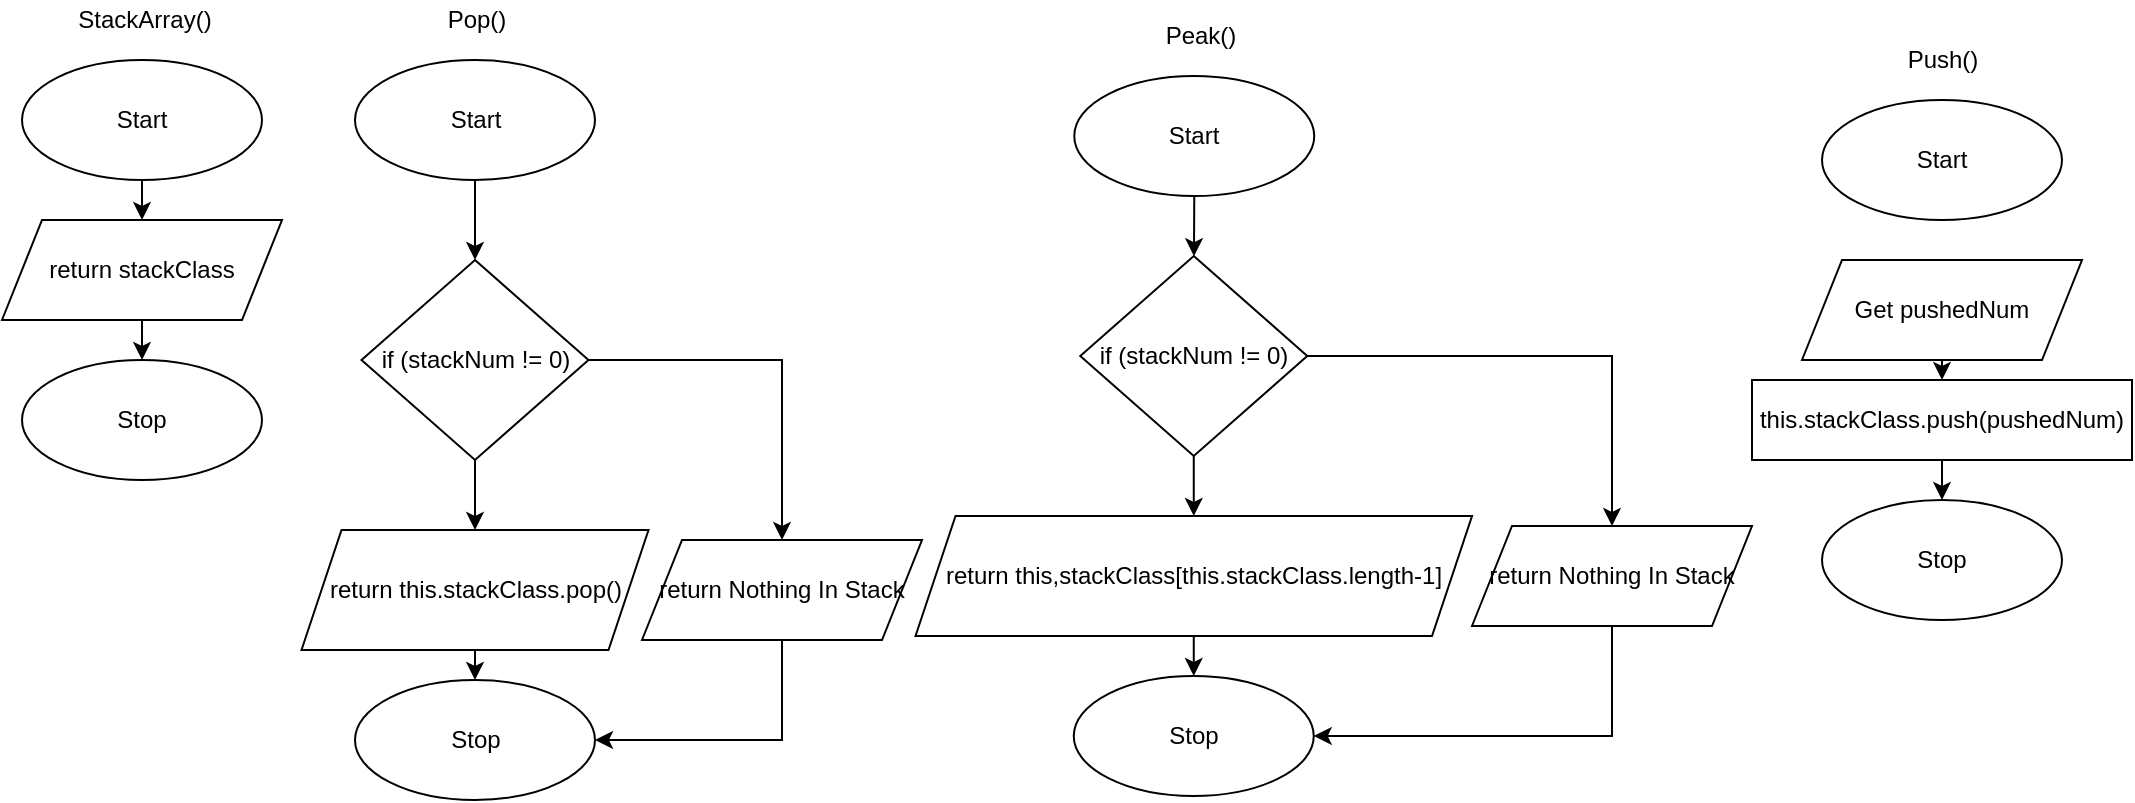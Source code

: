 <mxfile>
    <diagram id="bVoswQC8T6PlKmy4Bn8u" name="Page-1">
        <mxGraphModel dx="1953" dy="1362" grid="1" gridSize="10" guides="1" tooltips="1" connect="1" arrows="1" fold="1" page="1" pageScale="1" pageWidth="827" pageHeight="1169" math="0" shadow="0">
            <root>
                <mxCell id="0"/>
                <mxCell id="1" parent="0"/>
                <mxCell id="311" style="edgeStyle=none;html=1;entryX=0.5;entryY=0;entryDx=0;entryDy=0;" edge="1" parent="1" source="312" target="314">
                    <mxGeometry relative="1" as="geometry"/>
                </mxCell>
                <mxCell id="312" value="Start" style="ellipse;whiteSpace=wrap;html=1;" vertex="1" parent="1">
                    <mxGeometry x="340" y="680" width="120" height="60" as="geometry"/>
                </mxCell>
                <mxCell id="313" value="" style="edgeStyle=none;html=1;" edge="1" parent="1" source="314" target="315">
                    <mxGeometry relative="1" as="geometry"/>
                </mxCell>
                <mxCell id="314" value="return stackClass" style="shape=parallelogram;perimeter=parallelogramPerimeter;whiteSpace=wrap;html=1;fixedSize=1;" vertex="1" parent="1">
                    <mxGeometry x="330" y="760" width="140" height="50" as="geometry"/>
                </mxCell>
                <mxCell id="315" value="Stop" style="ellipse;whiteSpace=wrap;html=1;" vertex="1" parent="1">
                    <mxGeometry x="340" y="830" width="120" height="60" as="geometry"/>
                </mxCell>
                <mxCell id="316" value="StackArray()" style="text;html=1;align=center;verticalAlign=middle;resizable=0;points=[];autosize=1;strokeColor=none;fillColor=none;" vertex="1" parent="1">
                    <mxGeometry x="360.5" y="650" width="80" height="20" as="geometry"/>
                </mxCell>
                <mxCell id="341" value="" style="edgeStyle=none;html=1;" edge="1" parent="1" source="318" target="340">
                    <mxGeometry relative="1" as="geometry"/>
                </mxCell>
                <mxCell id="318" value="Start" style="ellipse;whiteSpace=wrap;html=1;" vertex="1" parent="1">
                    <mxGeometry x="506.5" y="680" width="120" height="60" as="geometry"/>
                </mxCell>
                <mxCell id="319" value="" style="edgeStyle=none;html=1;" edge="1" parent="1" source="320" target="321">
                    <mxGeometry relative="1" as="geometry"/>
                </mxCell>
                <mxCell id="320" value="return this.stackClass.pop()" style="shape=parallelogram;perimeter=parallelogramPerimeter;whiteSpace=wrap;html=1;fixedSize=1;" vertex="1" parent="1">
                    <mxGeometry x="479.75" y="915" width="173.5" height="60" as="geometry"/>
                </mxCell>
                <mxCell id="321" value="Stop" style="ellipse;whiteSpace=wrap;html=1;" vertex="1" parent="1">
                    <mxGeometry x="506.5" y="990" width="120" height="60" as="geometry"/>
                </mxCell>
                <mxCell id="322" value="Pop()" style="text;html=1;align=center;verticalAlign=middle;resizable=0;points=[];autosize=1;strokeColor=none;fillColor=none;" vertex="1" parent="1">
                    <mxGeometry x="546.5" y="650" width="40" height="20" as="geometry"/>
                </mxCell>
                <mxCell id="324" value="Start" style="ellipse;whiteSpace=wrap;html=1;" vertex="1" parent="1">
                    <mxGeometry x="1240" y="700" width="120" height="60" as="geometry"/>
                </mxCell>
                <mxCell id="325" style="edgeStyle=none;html=1;entryX=0.5;entryY=0;entryDx=0;entryDy=0;" edge="1" parent="1" source="326" target="330">
                    <mxGeometry relative="1" as="geometry"/>
                </mxCell>
                <mxCell id="326" value="Get pushedNum" style="shape=parallelogram;perimeter=parallelogramPerimeter;whiteSpace=wrap;html=1;fixedSize=1;" vertex="1" parent="1">
                    <mxGeometry x="1230" y="780" width="140" height="50" as="geometry"/>
                </mxCell>
                <mxCell id="327" value="Stop" style="ellipse;whiteSpace=wrap;html=1;" vertex="1" parent="1">
                    <mxGeometry x="1240" y="900" width="120" height="60" as="geometry"/>
                </mxCell>
                <mxCell id="328" value="Push()" style="text;html=1;align=center;verticalAlign=middle;resizable=0;points=[];autosize=1;strokeColor=none;fillColor=none;" vertex="1" parent="1">
                    <mxGeometry x="1275" y="670" width="50" height="20" as="geometry"/>
                </mxCell>
                <mxCell id="329" value="" style="edgeStyle=none;html=1;" edge="1" parent="1" source="330" target="327">
                    <mxGeometry relative="1" as="geometry"/>
                </mxCell>
                <mxCell id="330" value="this.stackClass.push(pushedNum)" style="whiteSpace=wrap;html=1;" vertex="1" parent="1">
                    <mxGeometry x="1205" y="840" width="190" height="40" as="geometry"/>
                </mxCell>
                <mxCell id="349" value="" style="edgeStyle=none;rounded=0;html=1;" edge="1" parent="1" source="332" target="347">
                    <mxGeometry relative="1" as="geometry"/>
                </mxCell>
                <mxCell id="332" value="Start" style="ellipse;whiteSpace=wrap;html=1;" vertex="1" parent="1">
                    <mxGeometry x="866.13" y="688" width="120" height="60" as="geometry"/>
                </mxCell>
                <mxCell id="339" value="" style="edgeStyle=none;html=1;" edge="1" parent="1" source="334" target="335">
                    <mxGeometry relative="1" as="geometry"/>
                </mxCell>
                <mxCell id="334" value="return this,stackClass[this.stackClass.length-1]" style="shape=parallelogram;perimeter=parallelogramPerimeter;whiteSpace=wrap;html=1;fixedSize=1;" vertex="1" parent="1">
                    <mxGeometry x="786.76" y="908" width="278.25" height="60" as="geometry"/>
                </mxCell>
                <mxCell id="335" value="Stop" style="ellipse;whiteSpace=wrap;html=1;" vertex="1" parent="1">
                    <mxGeometry x="865.88" y="988" width="120" height="60" as="geometry"/>
                </mxCell>
                <mxCell id="336" value="Peak()" style="text;html=1;align=center;verticalAlign=middle;resizable=0;points=[];autosize=1;strokeColor=none;fillColor=none;" vertex="1" parent="1">
                    <mxGeometry x="904.13" y="658" width="50" height="20" as="geometry"/>
                </mxCell>
                <mxCell id="342" value="" style="edgeStyle=none;html=1;" edge="1" parent="1" source="340" target="320">
                    <mxGeometry relative="1" as="geometry"/>
                </mxCell>
                <mxCell id="344" style="edgeStyle=none;html=1;entryX=0.5;entryY=0;entryDx=0;entryDy=0;rounded=0;" edge="1" parent="1" source="340" target="343">
                    <mxGeometry relative="1" as="geometry">
                        <Array as="points">
                            <mxPoint x="720" y="830"/>
                        </Array>
                    </mxGeometry>
                </mxCell>
                <mxCell id="340" value="if (stackNum != 0)" style="rhombus;whiteSpace=wrap;html=1;" vertex="1" parent="1">
                    <mxGeometry x="509.75" y="780" width="113.5" height="100" as="geometry"/>
                </mxCell>
                <mxCell id="345" style="edgeStyle=none;html=1;entryX=1;entryY=0.5;entryDx=0;entryDy=0;rounded=0;" edge="1" parent="1" source="343" target="321">
                    <mxGeometry relative="1" as="geometry">
                        <Array as="points">
                            <mxPoint x="720" y="1020"/>
                        </Array>
                    </mxGeometry>
                </mxCell>
                <mxCell id="343" value="return Nothing In Stack" style="shape=parallelogram;perimeter=parallelogramPerimeter;whiteSpace=wrap;html=1;fixedSize=1;" vertex="1" parent="1">
                    <mxGeometry x="650" y="920" width="140" height="50" as="geometry"/>
                </mxCell>
                <mxCell id="351" value="" style="edgeStyle=none;rounded=0;html=1;" edge="1" parent="1" source="347" target="334">
                    <mxGeometry relative="1" as="geometry"/>
                </mxCell>
                <mxCell id="354" style="edgeStyle=none;rounded=0;html=1;entryX=0.5;entryY=0;entryDx=0;entryDy=0;" edge="1" parent="1" source="347" target="353">
                    <mxGeometry relative="1" as="geometry">
                        <Array as="points">
                            <mxPoint x="1135" y="828"/>
                        </Array>
                    </mxGeometry>
                </mxCell>
                <mxCell id="347" value="if (stackNum != 0)" style="rhombus;whiteSpace=wrap;html=1;" vertex="1" parent="1">
                    <mxGeometry x="869.13" y="778" width="113.5" height="100" as="geometry"/>
                </mxCell>
                <mxCell id="355" style="edgeStyle=none;rounded=0;html=1;entryX=1;entryY=0.5;entryDx=0;entryDy=0;" edge="1" parent="1" source="353" target="335">
                    <mxGeometry relative="1" as="geometry">
                        <Array as="points">
                            <mxPoint x="1135" y="1018"/>
                        </Array>
                    </mxGeometry>
                </mxCell>
                <mxCell id="353" value="return Nothing In Stack" style="shape=parallelogram;perimeter=parallelogramPerimeter;whiteSpace=wrap;html=1;fixedSize=1;" vertex="1" parent="1">
                    <mxGeometry x="1065" y="913" width="140" height="50" as="geometry"/>
                </mxCell>
            </root>
        </mxGraphModel>
    </diagram>
</mxfile>